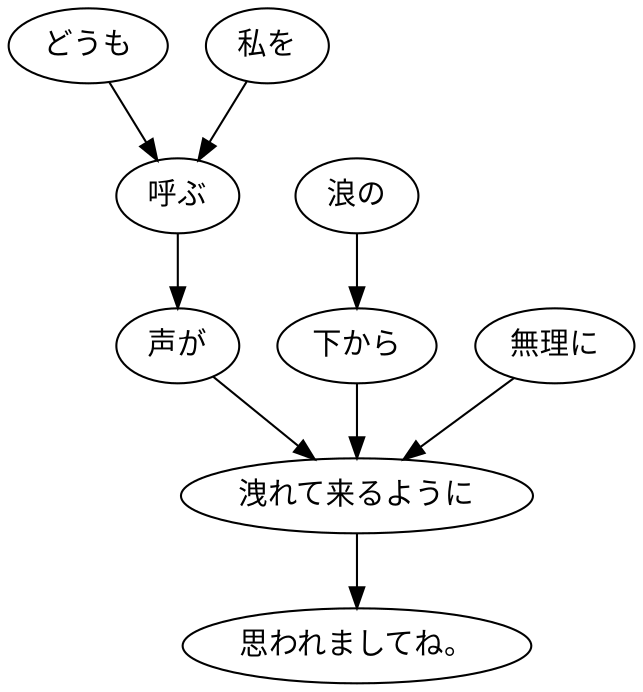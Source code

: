 digraph graph1135 {
	node0 [label="どうも"];
	node1 [label="私を"];
	node2 [label="呼ぶ"];
	node3 [label="声が"];
	node4 [label="浪の"];
	node5 [label="下から"];
	node6 [label="無理に"];
	node7 [label="洩れて来るように"];
	node8 [label="思われましてね。"];
	node0 -> node2;
	node1 -> node2;
	node2 -> node3;
	node3 -> node7;
	node4 -> node5;
	node5 -> node7;
	node6 -> node7;
	node7 -> node8;
}
